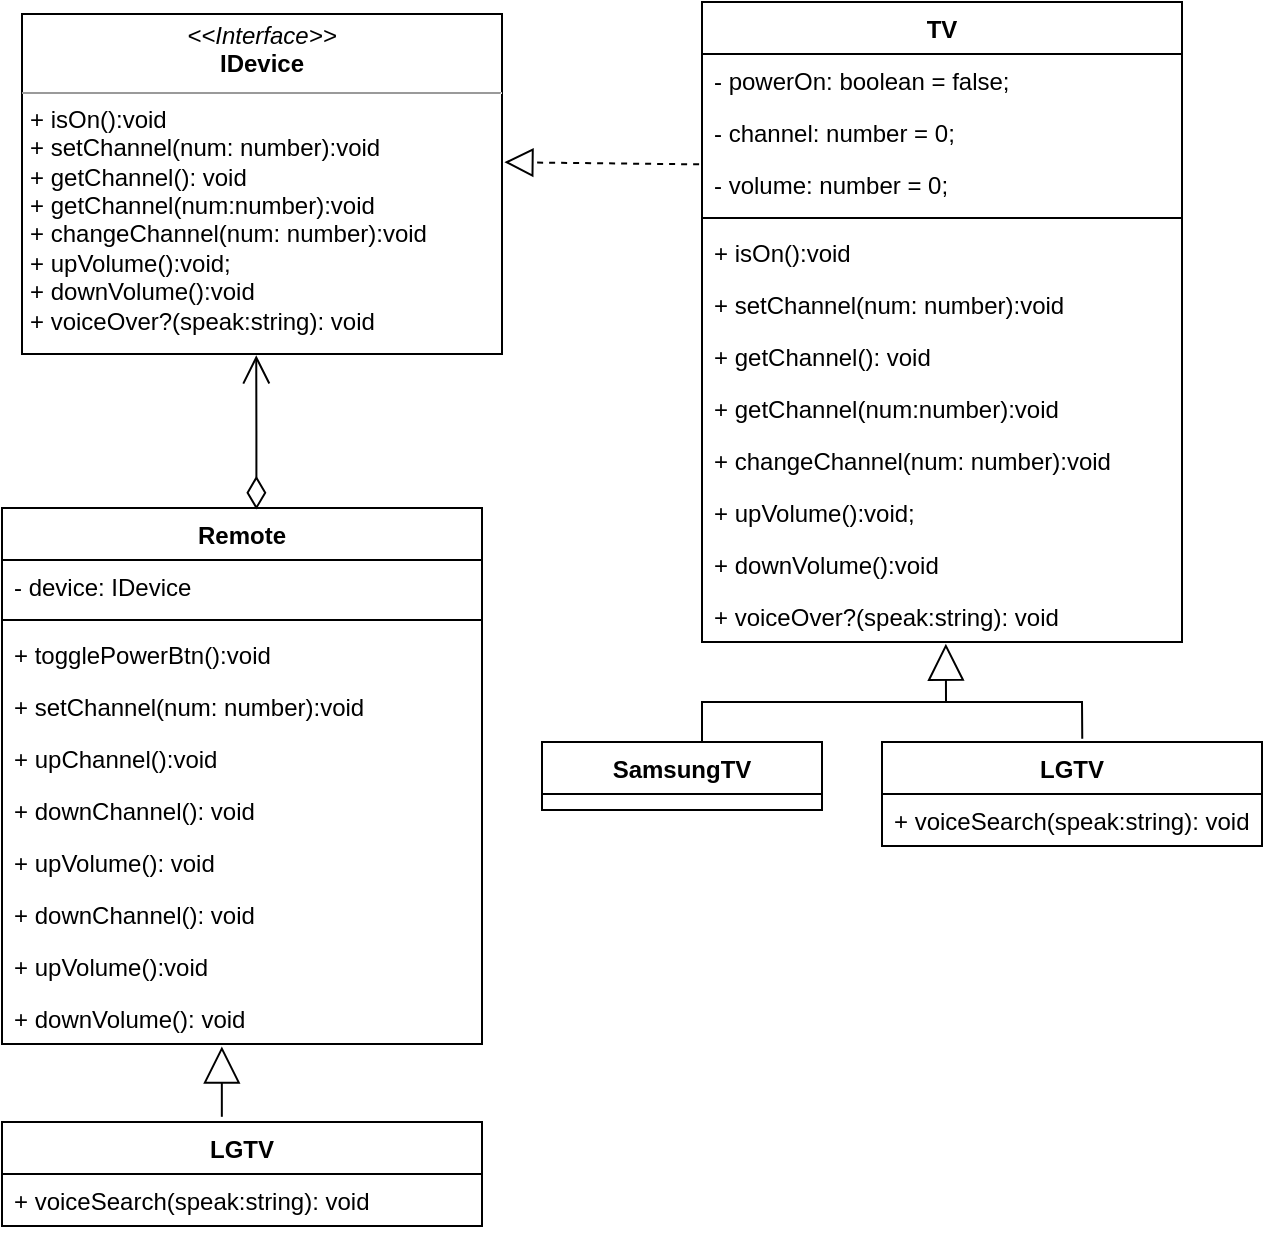 <mxfile version="20.8.16" type="device"><diagram name="Page-1" id="KY69GH7PF-7IZM2q5loz"><mxGraphModel dx="816" dy="414" grid="1" gridSize="10" guides="1" tooltips="1" connect="0" arrows="1" fold="1" page="1" pageScale="1" pageWidth="700" pageHeight="1000" math="0" shadow="0"><root><mxCell id="0"/><mxCell id="1" parent="0"/><mxCell id="Wxp8ucaIyyeeNnR4vSij-1" value="&lt;p style=&quot;margin:0px;margin-top:4px;text-align:center;&quot;&gt;&lt;i&gt;&amp;lt;&amp;lt;Interface&amp;gt;&amp;gt;&lt;/i&gt;&lt;br&gt;&lt;b&gt;IDevice&lt;/b&gt;&lt;/p&gt;&lt;hr size=&quot;1&quot;&gt;&lt;p style=&quot;margin:0px;margin-left:4px;&quot;&gt;+ isOn():void&lt;br&gt;+ setChannel(num: number):void&lt;/p&gt;&lt;p style=&quot;margin:0px;margin-left:4px;&quot;&gt;+ getChannel(): void&lt;/p&gt;&lt;p style=&quot;margin:0px;margin-left:4px;&quot;&gt;+ getChannel(num:number):void&lt;/p&gt;&lt;p style=&quot;margin:0px;margin-left:4px;&quot;&gt;+ changeChannel(num: number):void&lt;/p&gt;&lt;p style=&quot;margin:0px;margin-left:4px;&quot;&gt;+ upVolume():void;&lt;/p&gt;&lt;p style=&quot;margin:0px;margin-left:4px;&quot;&gt;+ downVolume():void&lt;/p&gt;&lt;p style=&quot;margin:0px;margin-left:4px;&quot;&gt;+ voiceOver?(speak:string): void&lt;/p&gt;" style="verticalAlign=top;align=left;overflow=fill;fontSize=12;fontFamily=Helvetica;html=1;" vertex="1" parent="1"><mxGeometry x="60" y="16" width="240" height="170" as="geometry"/></mxCell><mxCell id="Wxp8ucaIyyeeNnR4vSij-2" value="TV" style="swimlane;fontStyle=1;align=center;verticalAlign=top;childLayout=stackLayout;horizontal=1;startSize=26;horizontalStack=0;resizeParent=1;resizeParentMax=0;resizeLast=0;collapsible=1;marginBottom=0;" vertex="1" parent="1"><mxGeometry x="400" y="10" width="240" height="320" as="geometry"/></mxCell><mxCell id="Wxp8ucaIyyeeNnR4vSij-7" value="- powerOn: boolean = false;" style="text;strokeColor=none;fillColor=none;align=left;verticalAlign=top;spacingLeft=4;spacingRight=4;overflow=hidden;rotatable=0;points=[[0,0.5],[1,0.5]];portConstraint=eastwest;" vertex="1" parent="Wxp8ucaIyyeeNnR4vSij-2"><mxGeometry y="26" width="240" height="26" as="geometry"/></mxCell><mxCell id="Wxp8ucaIyyeeNnR4vSij-8" value="- channel: number = 0;" style="text;strokeColor=none;fillColor=none;align=left;verticalAlign=top;spacingLeft=4;spacingRight=4;overflow=hidden;rotatable=0;points=[[0,0.5],[1,0.5]];portConstraint=eastwest;" vertex="1" parent="Wxp8ucaIyyeeNnR4vSij-2"><mxGeometry y="52" width="240" height="26" as="geometry"/></mxCell><mxCell id="Wxp8ucaIyyeeNnR4vSij-3" value="- volume: number = 0;" style="text;strokeColor=none;fillColor=none;align=left;verticalAlign=top;spacingLeft=4;spacingRight=4;overflow=hidden;rotatable=0;points=[[0,0.5],[1,0.5]];portConstraint=eastwest;" vertex="1" parent="Wxp8ucaIyyeeNnR4vSij-2"><mxGeometry y="78" width="240" height="26" as="geometry"/></mxCell><mxCell id="Wxp8ucaIyyeeNnR4vSij-4" value="" style="line;strokeWidth=1;fillColor=none;align=left;verticalAlign=middle;spacingTop=-1;spacingLeft=3;spacingRight=3;rotatable=0;labelPosition=right;points=[];portConstraint=eastwest;strokeColor=inherit;" vertex="1" parent="Wxp8ucaIyyeeNnR4vSij-2"><mxGeometry y="104" width="240" height="8" as="geometry"/></mxCell><mxCell id="Wxp8ucaIyyeeNnR4vSij-21" value="+ isOn():void" style="text;strokeColor=none;fillColor=none;align=left;verticalAlign=top;spacingLeft=4;spacingRight=4;overflow=hidden;rotatable=0;points=[[0,0.5],[1,0.5]];portConstraint=eastwest;" vertex="1" parent="Wxp8ucaIyyeeNnR4vSij-2"><mxGeometry y="112" width="240" height="26" as="geometry"/></mxCell><mxCell id="Wxp8ucaIyyeeNnR4vSij-20" value="+ setChannel(num: number):void" style="text;strokeColor=none;fillColor=none;align=left;verticalAlign=top;spacingLeft=4;spacingRight=4;overflow=hidden;rotatable=0;points=[[0,0.5],[1,0.5]];portConstraint=eastwest;" vertex="1" parent="Wxp8ucaIyyeeNnR4vSij-2"><mxGeometry y="138" width="240" height="26" as="geometry"/></mxCell><mxCell id="Wxp8ucaIyyeeNnR4vSij-19" value="+ getChannel(): void&#10;" style="text;strokeColor=none;fillColor=none;align=left;verticalAlign=top;spacingLeft=4;spacingRight=4;overflow=hidden;rotatable=0;points=[[0,0.5],[1,0.5]];portConstraint=eastwest;" vertex="1" parent="Wxp8ucaIyyeeNnR4vSij-2"><mxGeometry y="164" width="240" height="26" as="geometry"/></mxCell><mxCell id="Wxp8ucaIyyeeNnR4vSij-18" value="+ getChannel(num:number):void" style="text;strokeColor=none;fillColor=none;align=left;verticalAlign=top;spacingLeft=4;spacingRight=4;overflow=hidden;rotatable=0;points=[[0,0.5],[1,0.5]];portConstraint=eastwest;" vertex="1" parent="Wxp8ucaIyyeeNnR4vSij-2"><mxGeometry y="190" width="240" height="26" as="geometry"/></mxCell><mxCell id="Wxp8ucaIyyeeNnR4vSij-17" value="+ changeChannel(num: number):void" style="text;strokeColor=none;fillColor=none;align=left;verticalAlign=top;spacingLeft=4;spacingRight=4;overflow=hidden;rotatable=0;points=[[0,0.5],[1,0.5]];portConstraint=eastwest;" vertex="1" parent="Wxp8ucaIyyeeNnR4vSij-2"><mxGeometry y="216" width="240" height="26" as="geometry"/></mxCell><mxCell id="Wxp8ucaIyyeeNnR4vSij-16" value="+ upVolume():void;" style="text;strokeColor=none;fillColor=none;align=left;verticalAlign=top;spacingLeft=4;spacingRight=4;overflow=hidden;rotatable=0;points=[[0,0.5],[1,0.5]];portConstraint=eastwest;" vertex="1" parent="Wxp8ucaIyyeeNnR4vSij-2"><mxGeometry y="242" width="240" height="26" as="geometry"/></mxCell><mxCell id="Wxp8ucaIyyeeNnR4vSij-13" value="+ downVolume():void" style="text;strokeColor=none;fillColor=none;align=left;verticalAlign=top;spacingLeft=4;spacingRight=4;overflow=hidden;rotatable=0;points=[[0,0.5],[1,0.5]];portConstraint=eastwest;" vertex="1" parent="Wxp8ucaIyyeeNnR4vSij-2"><mxGeometry y="268" width="240" height="26" as="geometry"/></mxCell><mxCell id="Wxp8ucaIyyeeNnR4vSij-14" value="+ voiceOver?(speak:string): void" style="text;strokeColor=none;fillColor=none;align=left;verticalAlign=top;spacingLeft=4;spacingRight=4;overflow=hidden;rotatable=0;points=[[0,0.5],[1,0.5]];portConstraint=eastwest;" vertex="1" parent="Wxp8ucaIyyeeNnR4vSij-2"><mxGeometry y="294" width="240" height="26" as="geometry"/></mxCell><mxCell id="Wxp8ucaIyyeeNnR4vSij-22" value="" style="endArrow=block;dashed=1;endFill=0;endSize=12;html=1;rounded=0;entryX=1.005;entryY=0.436;entryDx=0;entryDy=0;entryPerimeter=0;exitX=-0.006;exitY=0.122;exitDx=0;exitDy=0;exitPerimeter=0;" edge="1" parent="1" source="Wxp8ucaIyyeeNnR4vSij-3" target="Wxp8ucaIyyeeNnR4vSij-1"><mxGeometry width="160" relative="1" as="geometry"><mxPoint x="230" y="230" as="sourcePoint"/><mxPoint x="390" y="230" as="targetPoint"/></mxGeometry></mxCell><mxCell id="Wxp8ucaIyyeeNnR4vSij-24" value="SamsungTV" style="swimlane;fontStyle=1;align=center;verticalAlign=top;childLayout=stackLayout;horizontal=1;startSize=26;horizontalStack=0;resizeParent=1;resizeParentMax=0;resizeLast=0;collapsible=1;marginBottom=0;" vertex="1" parent="1"><mxGeometry x="320" y="380" width="140" height="34" as="geometry"/></mxCell><mxCell id="Wxp8ucaIyyeeNnR4vSij-28" value="LGTV" style="swimlane;fontStyle=1;align=center;verticalAlign=top;childLayout=stackLayout;horizontal=1;startSize=26;horizontalStack=0;resizeParent=1;resizeParentMax=0;resizeLast=0;collapsible=1;marginBottom=0;" vertex="1" parent="1"><mxGeometry x="490" y="380" width="190" height="52" as="geometry"/></mxCell><mxCell id="Wxp8ucaIyyeeNnR4vSij-30" value="+ voiceSearch(speak:string): void" style="text;strokeColor=none;fillColor=none;align=left;verticalAlign=top;spacingLeft=4;spacingRight=4;overflow=hidden;rotatable=0;points=[[0,0.5],[1,0.5]];portConstraint=eastwest;" vertex="1" parent="Wxp8ucaIyyeeNnR4vSij-28"><mxGeometry y="26" width="190" height="26" as="geometry"/></mxCell><mxCell id="Wxp8ucaIyyeeNnR4vSij-32" value="" style="endArrow=block;endSize=16;endFill=0;html=1;rounded=0;entryX=0.508;entryY=1.032;entryDx=0;entryDy=0;entryPerimeter=0;exitX=0.527;exitY=-0.031;exitDx=0;exitDy=0;exitPerimeter=0;" edge="1" parent="1" source="Wxp8ucaIyyeeNnR4vSij-28" target="Wxp8ucaIyyeeNnR4vSij-14"><mxGeometry x="0.011" width="160" relative="1" as="geometry"><mxPoint x="230" y="380" as="sourcePoint"/><mxPoint x="390" y="380" as="targetPoint"/><Array as="points"><mxPoint x="590" y="360"/><mxPoint x="522" y="360"/></Array><mxPoint as="offset"/></mxGeometry></mxCell><mxCell id="Wxp8ucaIyyeeNnR4vSij-33" value="" style="endArrow=none;html=1;rounded=0;" edge="1" parent="1"><mxGeometry width="50" height="50" relative="1" as="geometry"><mxPoint x="400" y="380" as="sourcePoint"/><mxPoint x="530" y="360" as="targetPoint"/><Array as="points"><mxPoint x="400" y="360"/></Array></mxGeometry></mxCell><mxCell id="Wxp8ucaIyyeeNnR4vSij-37" value="Remote" style="swimlane;fontStyle=1;align=center;verticalAlign=top;childLayout=stackLayout;horizontal=1;startSize=26;horizontalStack=0;resizeParent=1;resizeParentMax=0;resizeLast=0;collapsible=1;marginBottom=0;" vertex="1" parent="1"><mxGeometry x="50" y="263" width="240" height="268" as="geometry"/></mxCell><mxCell id="Wxp8ucaIyyeeNnR4vSij-38" value="- device: IDevice" style="text;strokeColor=none;fillColor=none;align=left;verticalAlign=top;spacingLeft=4;spacingRight=4;overflow=hidden;rotatable=0;points=[[0,0.5],[1,0.5]];portConstraint=eastwest;" vertex="1" parent="Wxp8ucaIyyeeNnR4vSij-37"><mxGeometry y="26" width="240" height="26" as="geometry"/></mxCell><mxCell id="Wxp8ucaIyyeeNnR4vSij-39" value="" style="line;strokeWidth=1;fillColor=none;align=left;verticalAlign=middle;spacingTop=-1;spacingLeft=3;spacingRight=3;rotatable=0;labelPosition=right;points=[];portConstraint=eastwest;strokeColor=inherit;" vertex="1" parent="Wxp8ucaIyyeeNnR4vSij-37"><mxGeometry y="52" width="240" height="8" as="geometry"/></mxCell><mxCell id="Wxp8ucaIyyeeNnR4vSij-43" value="+ togglePowerBtn():void" style="text;strokeColor=none;fillColor=none;align=left;verticalAlign=top;spacingLeft=4;spacingRight=4;overflow=hidden;rotatable=0;points=[[0,0.5],[1,0.5]];portConstraint=eastwest;" vertex="1" parent="Wxp8ucaIyyeeNnR4vSij-37"><mxGeometry y="60" width="240" height="26" as="geometry"/></mxCell><mxCell id="Wxp8ucaIyyeeNnR4vSij-44" value="+ setChannel(num: number):void" style="text;strokeColor=none;fillColor=none;align=left;verticalAlign=top;spacingLeft=4;spacingRight=4;overflow=hidden;rotatable=0;points=[[0,0.5],[1,0.5]];portConstraint=eastwest;" vertex="1" parent="Wxp8ucaIyyeeNnR4vSij-37"><mxGeometry y="86" width="240" height="26" as="geometry"/></mxCell><mxCell id="Wxp8ucaIyyeeNnR4vSij-47" value="+ upChannel():void" style="text;strokeColor=none;fillColor=none;align=left;verticalAlign=top;spacingLeft=4;spacingRight=4;overflow=hidden;rotatable=0;points=[[0,0.5],[1,0.5]];portConstraint=eastwest;" vertex="1" parent="Wxp8ucaIyyeeNnR4vSij-37"><mxGeometry y="112" width="240" height="26" as="geometry"/></mxCell><mxCell id="Wxp8ucaIyyeeNnR4vSij-46" value="+ downChannel(): void" style="text;strokeColor=none;fillColor=none;align=left;verticalAlign=top;spacingLeft=4;spacingRight=4;overflow=hidden;rotatable=0;points=[[0,0.5],[1,0.5]];portConstraint=eastwest;" vertex="1" parent="Wxp8ucaIyyeeNnR4vSij-37"><mxGeometry y="138" width="240" height="26" as="geometry"/></mxCell><mxCell id="Wxp8ucaIyyeeNnR4vSij-45" value="+ upVolume(): void" style="text;strokeColor=none;fillColor=none;align=left;verticalAlign=top;spacingLeft=4;spacingRight=4;overflow=hidden;rotatable=0;points=[[0,0.5],[1,0.5]];portConstraint=eastwest;" vertex="1" parent="Wxp8ucaIyyeeNnR4vSij-37"><mxGeometry y="164" width="240" height="26" as="geometry"/></mxCell><mxCell id="Wxp8ucaIyyeeNnR4vSij-42" value="+ downChannel(): void" style="text;strokeColor=none;fillColor=none;align=left;verticalAlign=top;spacingLeft=4;spacingRight=4;overflow=hidden;rotatable=0;points=[[0,0.5],[1,0.5]];portConstraint=eastwest;" vertex="1" parent="Wxp8ucaIyyeeNnR4vSij-37"><mxGeometry y="190" width="240" height="26" as="geometry"/></mxCell><mxCell id="Wxp8ucaIyyeeNnR4vSij-41" value="+ upVolume():void" style="text;strokeColor=none;fillColor=none;align=left;verticalAlign=top;spacingLeft=4;spacingRight=4;overflow=hidden;rotatable=0;points=[[0,0.5],[1,0.5]];portConstraint=eastwest;" vertex="1" parent="Wxp8ucaIyyeeNnR4vSij-37"><mxGeometry y="216" width="240" height="26" as="geometry"/></mxCell><mxCell id="Wxp8ucaIyyeeNnR4vSij-40" value="+ downVolume(): void" style="text;strokeColor=none;fillColor=none;align=left;verticalAlign=top;spacingLeft=4;spacingRight=4;overflow=hidden;rotatable=0;points=[[0,0.5],[1,0.5]];portConstraint=eastwest;" vertex="1" parent="Wxp8ucaIyyeeNnR4vSij-37"><mxGeometry y="242" width="240" height="26" as="geometry"/></mxCell><mxCell id="Wxp8ucaIyyeeNnR4vSij-48" value="LGTV" style="swimlane;fontStyle=1;align=center;verticalAlign=top;childLayout=stackLayout;horizontal=1;startSize=26;horizontalStack=0;resizeParent=1;resizeParentMax=0;resizeLast=0;collapsible=1;marginBottom=0;" vertex="1" parent="1"><mxGeometry x="50" y="570" width="240" height="52" as="geometry"/></mxCell><mxCell id="Wxp8ucaIyyeeNnR4vSij-49" value="+ voiceSearch(speak:string): void" style="text;strokeColor=none;fillColor=none;align=left;verticalAlign=top;spacingLeft=4;spacingRight=4;overflow=hidden;rotatable=0;points=[[0,0.5],[1,0.5]];portConstraint=eastwest;" vertex="1" parent="Wxp8ucaIyyeeNnR4vSij-48"><mxGeometry y="26" width="240" height="26" as="geometry"/></mxCell><mxCell id="Wxp8ucaIyyeeNnR4vSij-50" value="" style="endArrow=block;endSize=16;endFill=0;html=1;rounded=0;entryX=0.458;entryY=1.046;entryDx=0;entryDy=0;entryPerimeter=0;exitX=0.458;exitY=-0.05;exitDx=0;exitDy=0;exitPerimeter=0;" edge="1" parent="1" source="Wxp8ucaIyyeeNnR4vSij-48" target="Wxp8ucaIyyeeNnR4vSij-40"><mxGeometry width="160" relative="1" as="geometry"><mxPoint x="230" y="560" as="sourcePoint"/><mxPoint x="390" y="560" as="targetPoint"/></mxGeometry></mxCell><mxCell id="Wxp8ucaIyyeeNnR4vSij-53" value="" style="endArrow=open;html=1;endSize=12;startArrow=diamondThin;startSize=14;startFill=0;edgeStyle=orthogonalEdgeStyle;align=left;verticalAlign=bottom;rounded=0;exitX=0.53;exitY=0.003;exitDx=0;exitDy=0;exitPerimeter=0;entryX=0.488;entryY=1.004;entryDx=0;entryDy=0;entryPerimeter=0;" edge="1" parent="1" source="Wxp8ucaIyyeeNnR4vSij-37" target="Wxp8ucaIyyeeNnR4vSij-1"><mxGeometry x="-0.642" y="-3" relative="1" as="geometry"><mxPoint x="230" y="310" as="sourcePoint"/><mxPoint x="390" y="310" as="targetPoint"/><mxPoint as="offset"/></mxGeometry></mxCell></root></mxGraphModel></diagram></mxfile>